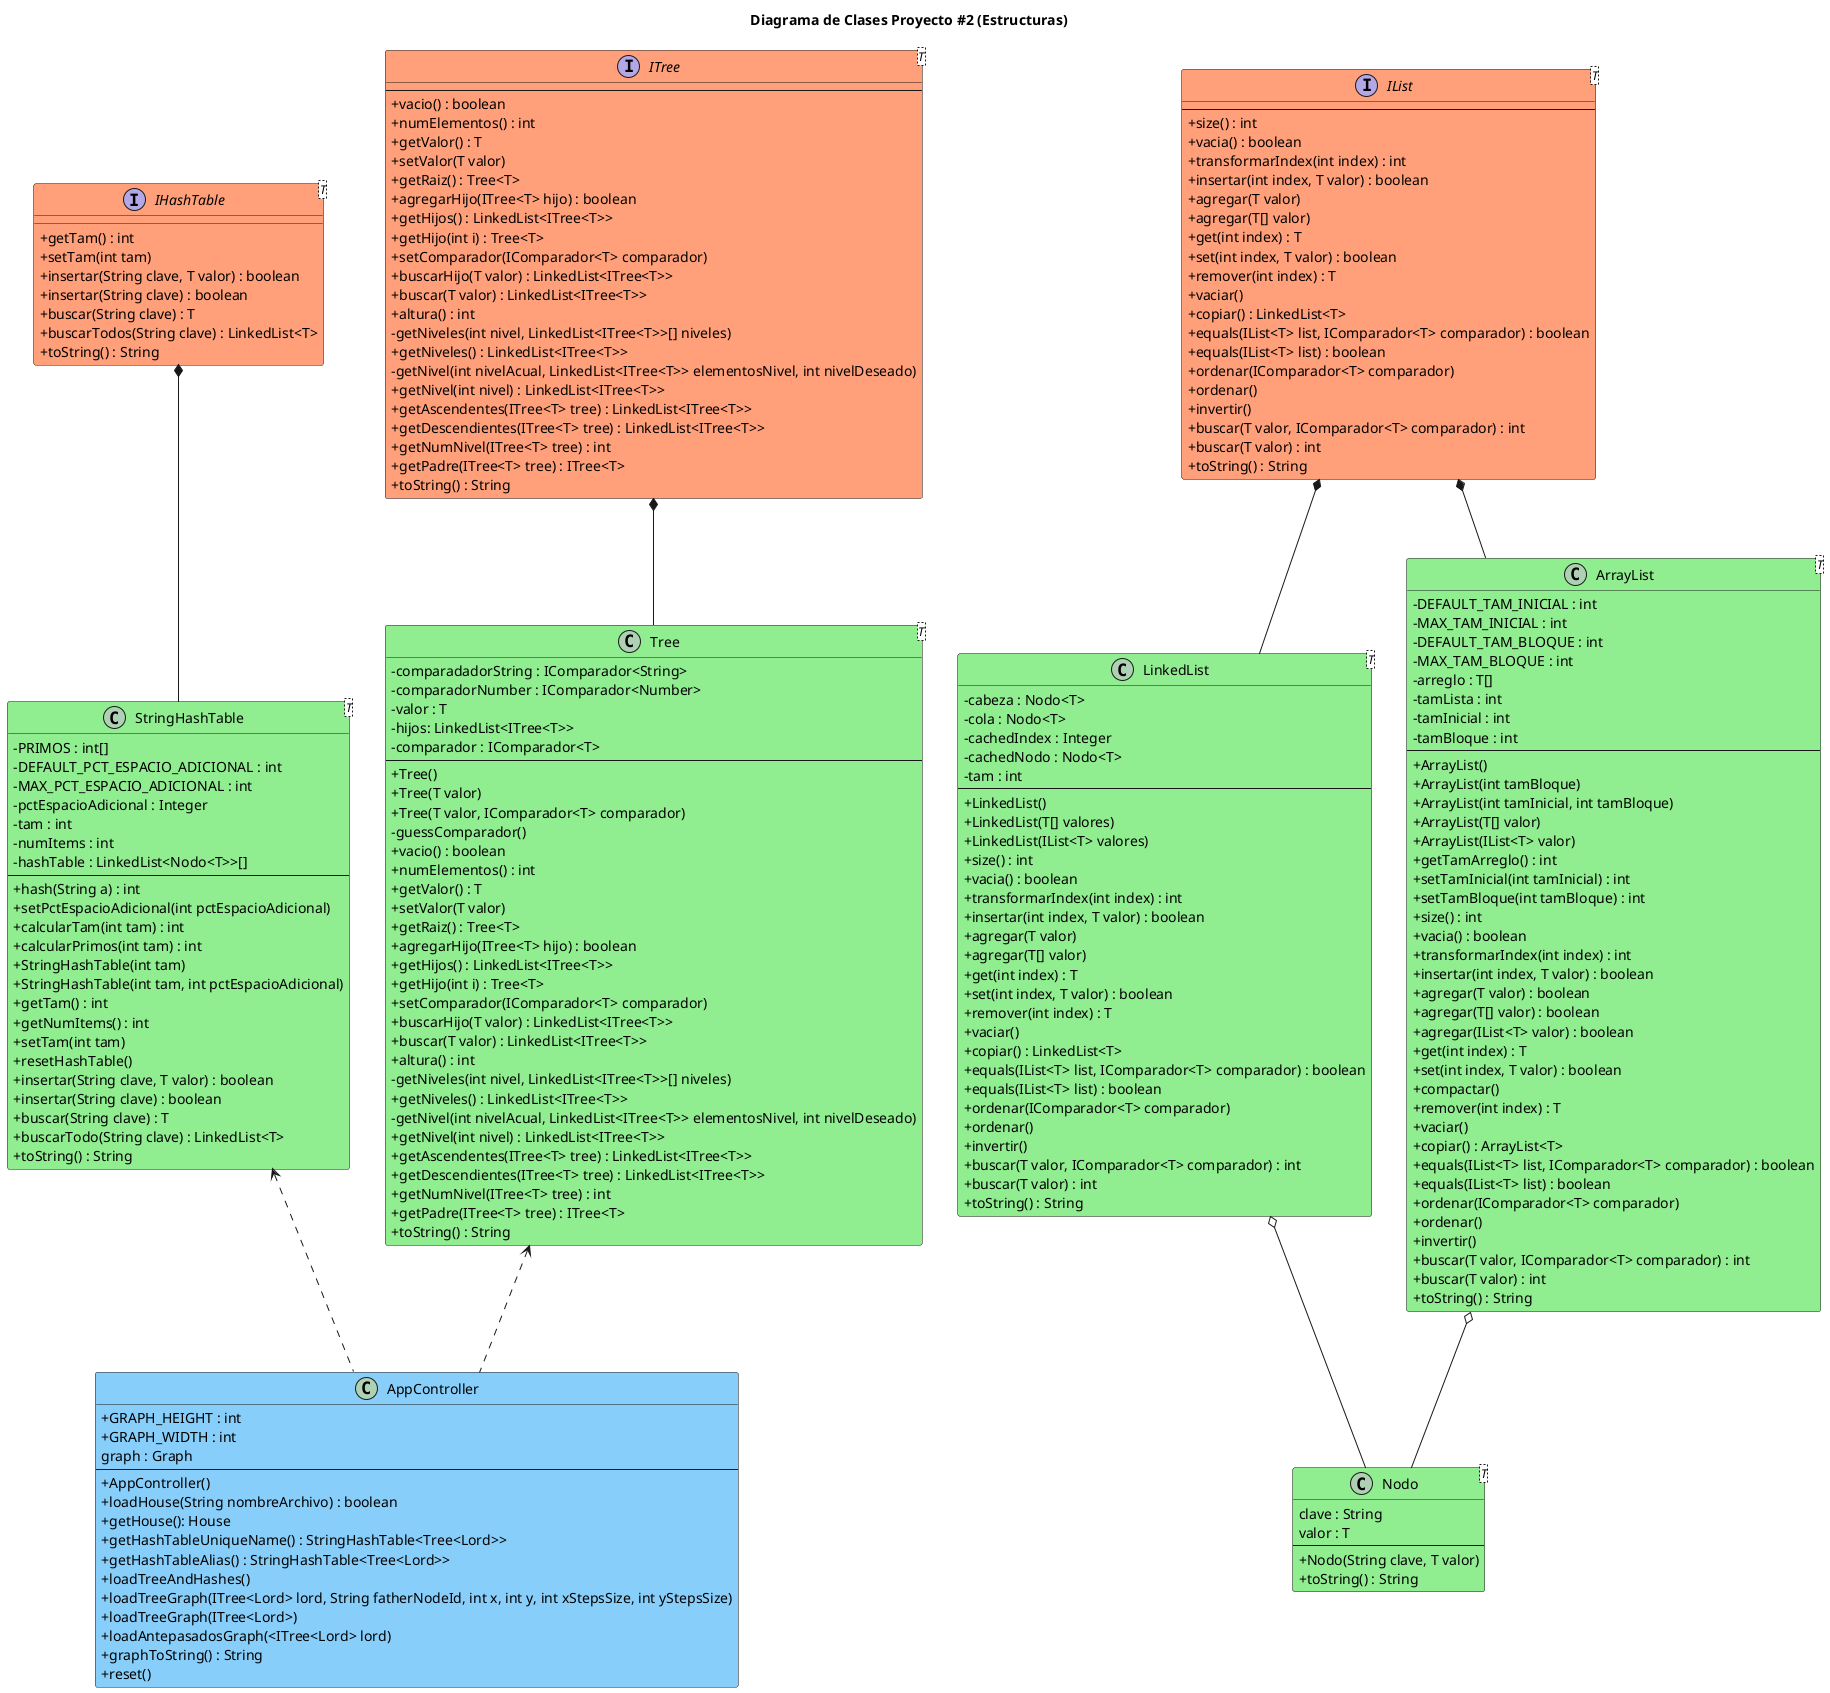 @startuml

title Diagrama de Clases Proyecto #2 (Estructuras)
skinparam ClassAttributeIconSize 0

class AppController #LightSkyBlue {
    +GRAPH_HEIGHT : int
    +GRAPH_WIDTH : int
    graph : Graph
    --
    +AppController()
    +loadHouse(String nombreArchivo) : boolean
    +getHouse(): House
    +getHashTableUniqueName() : StringHashTable<Tree<Lord>> 
    +getHashTableAlias() : StringHashTable<Tree<Lord>>
    +loadTreeAndHashes() 
    +loadTreeGraph(ITree<Lord> lord, String fatherNodeId, int x, int y, int xStepsSize, int yStepsSize)
    +loadTreeGraph(ITree<Lord>)
    +loadAntepasadosGraph(<ITree<Lord> lord)
    +graphToString() : String
    +reset()
}

class LinkedList<T> #LightGreen{
    -cabeza : Nodo<T>
    -cola : Nodo<T>
    -cachedIndex : Integer
    -cachedNodo : Nodo<T>
    -tam : int
    --
    +LinkedList()
    +LinkedList(T[] valores)
    +LinkedList(IList<T> valores)
    +size() : int
    +vacia() : boolean
    +transformarIndex(int index) : int
    +insertar(int index, T valor) : boolean
    +agregar(T valor)
    +agregar(T[] valor) 
    +get(int index) : T
    +set(int index, T valor) : boolean
    +remover(int index) : T
    +vaciar()
    +copiar() : LinkedList<T>
    +equals(IList<T> list, IComparador<T> comparador) : boolean
    +equals(IList<T> list) : boolean
    +ordenar(IComparador<T> comparador)
    +ordenar()
    +invertir()
    +buscar(T valor, IComparador<T> comparador) : int
    +buscar(T valor) : int
    +toString() : String
}

class ArrayList<T> #LightGreen{
    -DEFAULT_TAM_INICIAL : int
    -MAX_TAM_INICIAL : int
    -DEFAULT_TAM_BLOQUE : int
    -MAX_TAM_BLOQUE : int
    -arreglo : T[]
    -tamLista : int
    -tamInicial : int
    -tamBloque : int
    --
    +ArrayList()
    +ArrayList(int tamBloque)
    +ArrayList(int tamInicial, int tamBloque)
    +ArrayList(T[] valor)
    +ArrayList(IList<T> valor)
    +getTamArreglo() : int
    +setTamInicial(int tamInicial) : int
    +setTamBloque(int tamBloque) : int
    +size() : int
    +vacia() : boolean
    +transformarIndex(int index) : int
    +insertar(int index, T valor) : boolean
    +agregar(T valor) : boolean
    +agregar(T[] valor) : boolean
    +agregar(IList<T> valor) : boolean
    +get(int index) : T
    +set(int index, T valor) : boolean
    +compactar()
    +remover(int index) : T
    +vaciar()
    +copiar() : ArrayList<T>
    +equals(IList<T> list, IComparador<T> comparador) : boolean
    +equals(IList<T> list) : boolean
    +ordenar(IComparador<T> comparador) 
    +ordenar()
    +invertir()
    +buscar(T valor, IComparador<T> comparador) : int
    +buscar(T valor) : int
    +toString() : String
}

class Nodo<T> #LightGreen{
    clave : String
    valor : T
    --
    +Nodo(String clave, T valor)
    +toString() : String
}

class StringHashTable<T> #LightGreen{
    -PRIMOS : int[]
    -DEFAULT_PCT_ESPACIO_ADICIONAL : int
    -MAX_PCT_ESPACIO_ADICIONAL : int
    -pctEspacioAdicional : Integer
    -tam : int
    -numItems : int
    -hashTable : LinkedList<Nodo<T>>[]
    --
    +hash(String a) : int
    +setPctEspacioAdicional(int pctEspacioAdicional)
    +calcularTam(int tam) : int
    +calcularPrimos(int tam) : int
    +StringHashTable(int tam)
    +StringHashTable(int tam, int pctEspacioAdicional)
    +getTam() : int
    +getNumItems() : int
    +setTam(int tam)
    +resetHashTable()
    +insertar(String clave, T valor) : boolean
    +insertar(String clave) : boolean
    +buscar(String clave) : T
    +buscarTodo(String clave) : LinkedList<T>
    +toString() : String
} 

class Tree<T> #LightGreen {
    -comparadadorString : IComparador<String> 
    -comparadorNumber : IComparador<Number>
    -valor : T
    -hijos: LinkedList<ITree<T>>
    -comparador : IComparador<T>
    --
    +Tree()
    +Tree(T valor)
    +Tree(T valor, IComparador<T> comparador)
    -guessComparador()
    +vacio() : boolean
    +numElementos() : int
    +getValor() : T
    +setValor(T valor)
    +getRaiz() : Tree<T>
    +agregarHijo(ITree<T> hijo) : boolean
    +getHijos() : LinkedList<ITree<T>>
    +getHijo(int i) : Tree<T>
    +setComparador(IComparador<T> comparador)
    +buscarHijo(T valor) : LinkedList<ITree<T>>
    +buscar(T valor) : LinkedList<ITree<T>>
    +altura() : int
    -getNiveles(int nivel, LinkedList<ITree<T>>[] niveles)
    +getNiveles() : LinkedList<ITree<T>>
    -getNivel(int nivelAcual, LinkedList<ITree<T>> elementosNivel, int nivelDeseado)
    +getNivel(int nivel) : LinkedList<ITree<T>>
    +getAscendentes(ITree<T> tree) : LinkedList<ITree<T>>
    +getDescendientes(ITree<T> tree) : LinkedList<ITree<T>>
    +getNumNivel(ITree<T> tree) : int
    +getPadre(ITree<T> tree) : ITree<T>
    +toString() : String
}

interface IList<T> #LightSalmon {
    --
    +size() : int
    +vacia() : boolean
    +transformarIndex(int index) : int
    +insertar(int index, T valor) : boolean
    +agregar(T valor)
    +agregar(T[] valor) 
    +get(int index) : T
    +set(int index, T valor) : boolean
    +remover(int index) : T
    +vaciar()
    +copiar() : LinkedList<T>
    +equals(IList<T> list, IComparador<T> comparador) : boolean
    +equals(IList<T> list) : boolean
    +ordenar(IComparador<T> comparador)
    +ordenar()
    +invertir()
    +buscar(T valor, IComparador<T> comparador) : int
    +buscar(T valor) : int
    +toString() : String
}

interface ITree<T> #LightSalmon {
    --
    +vacio() : boolean
    +numElementos() : int
    +getValor() : T
    +setValor(T valor)
    +getRaiz() : Tree<T>
    +agregarHijo(ITree<T> hijo) : boolean
    +getHijos() : LinkedList<ITree<T>>
    +getHijo(int i) : Tree<T>
    +setComparador(IComparador<T> comparador)
    +buscarHijo(T valor) : LinkedList<ITree<T>>
    +buscar(T valor) : LinkedList<ITree<T>>
    +altura() : int
    -getNiveles(int nivel, LinkedList<ITree<T>>[] niveles)
    +getNiveles() : LinkedList<ITree<T>>
    -getNivel(int nivelAcual, LinkedList<ITree<T>> elementosNivel, int nivelDeseado)
    +getNivel(int nivel) : LinkedList<ITree<T>>
    +getAscendentes(ITree<T> tree) : LinkedList<ITree<T>>
    +getDescendientes(ITree<T> tree) : LinkedList<ITree<T>>
    +getNumNivel(ITree<T> tree) : int
    +getPadre(ITree<T> tree) : ITree<T>
    +toString() : String    
}
    

interface IHashTable<T> #LightSalmon {
    +getTam() : int
    +setTam(int tam)
    +insertar(String clave, T valor) : boolean
    +insertar(String clave) : boolean
    +buscar(String clave) : T
    +buscarTodos(String clave) : LinkedList<T> 
    +toString() : String
}

IList *-down- LinkedList
IList *-down- ArrayList
ITree *-down- Tree
IHashTable *-down- StringHashTable
ArrayList o-down- Nodo
LinkedList o-down- Nodo
StringHashTable <.down. AppController
Tree <.down. AppController


@enduml